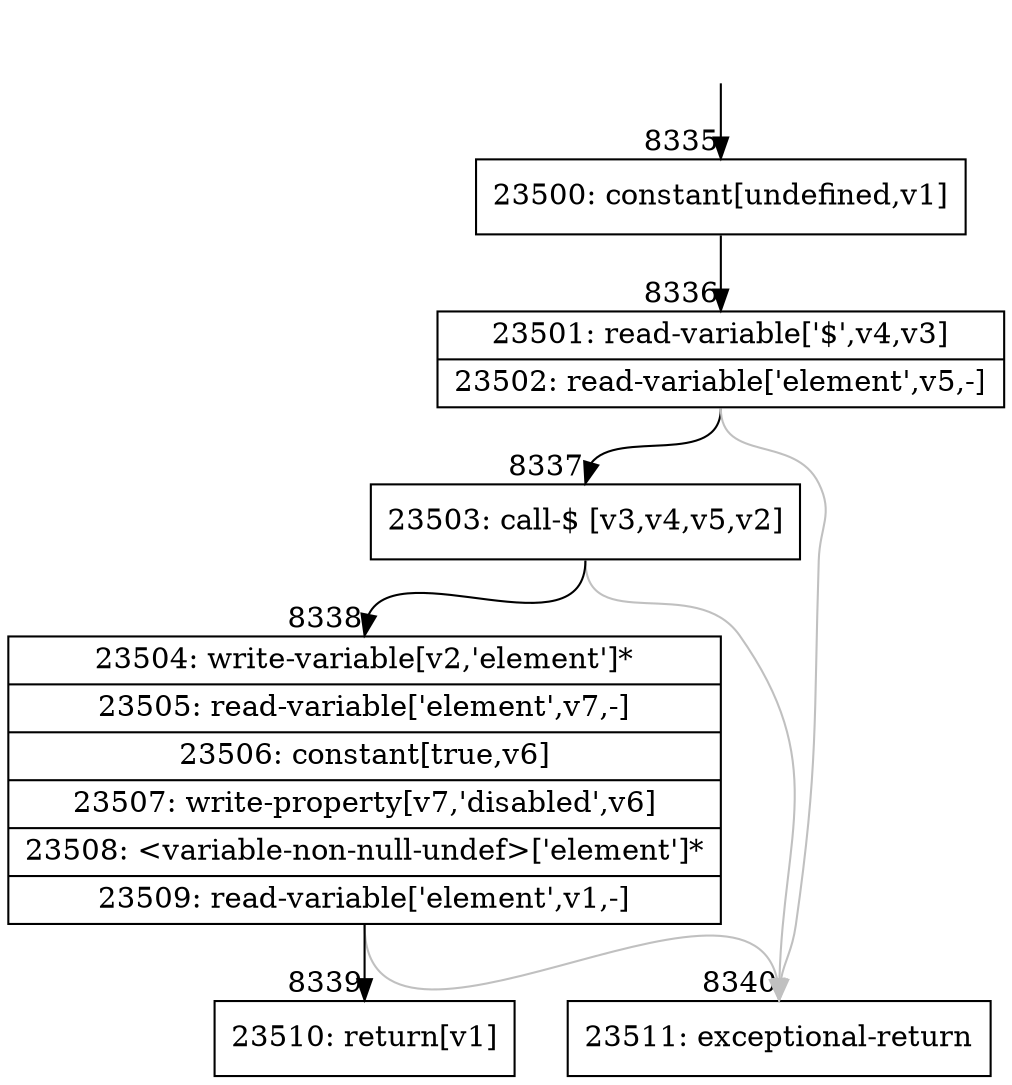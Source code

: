 digraph {
rankdir="TD"
BB_entry617[shape=none,label=""];
BB_entry617 -> BB8335 [tailport=s, headport=n, headlabel="    8335"]
BB8335 [shape=record label="{23500: constant[undefined,v1]}" ] 
BB8335 -> BB8336 [tailport=s, headport=n, headlabel="      8336"]
BB8336 [shape=record label="{23501: read-variable['$',v4,v3]|23502: read-variable['element',v5,-]}" ] 
BB8336 -> BB8337 [tailport=s, headport=n, headlabel="      8337"]
BB8336 -> BB8340 [tailport=s, headport=n, color=gray, headlabel="      8340"]
BB8337 [shape=record label="{23503: call-$ [v3,v4,v5,v2]}" ] 
BB8337 -> BB8338 [tailport=s, headport=n, headlabel="      8338"]
BB8337 -> BB8340 [tailport=s, headport=n, color=gray]
BB8338 [shape=record label="{23504: write-variable[v2,'element']*|23505: read-variable['element',v7,-]|23506: constant[true,v6]|23507: write-property[v7,'disabled',v6]|23508: \<variable-non-null-undef\>['element']*|23509: read-variable['element',v1,-]}" ] 
BB8338 -> BB8339 [tailport=s, headport=n, headlabel="      8339"]
BB8338 -> BB8340 [tailport=s, headport=n, color=gray]
BB8339 [shape=record label="{23510: return[v1]}" ] 
BB8340 [shape=record label="{23511: exceptional-return}" ] 
//#$~ 6450
}

